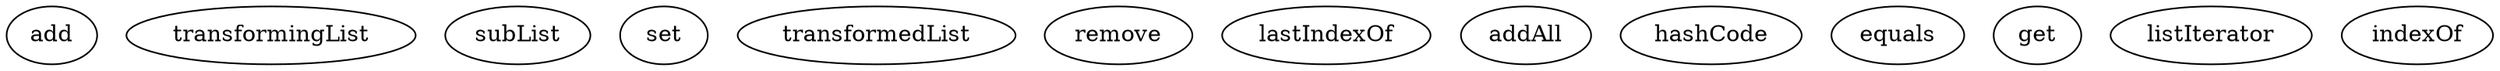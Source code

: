 digraph G {
add;
transformingList;
subList;
set;
transformedList;
remove;
lastIndexOf;
addAll;
hashCode;
equals;
get;
listIterator;
indexOf;
}